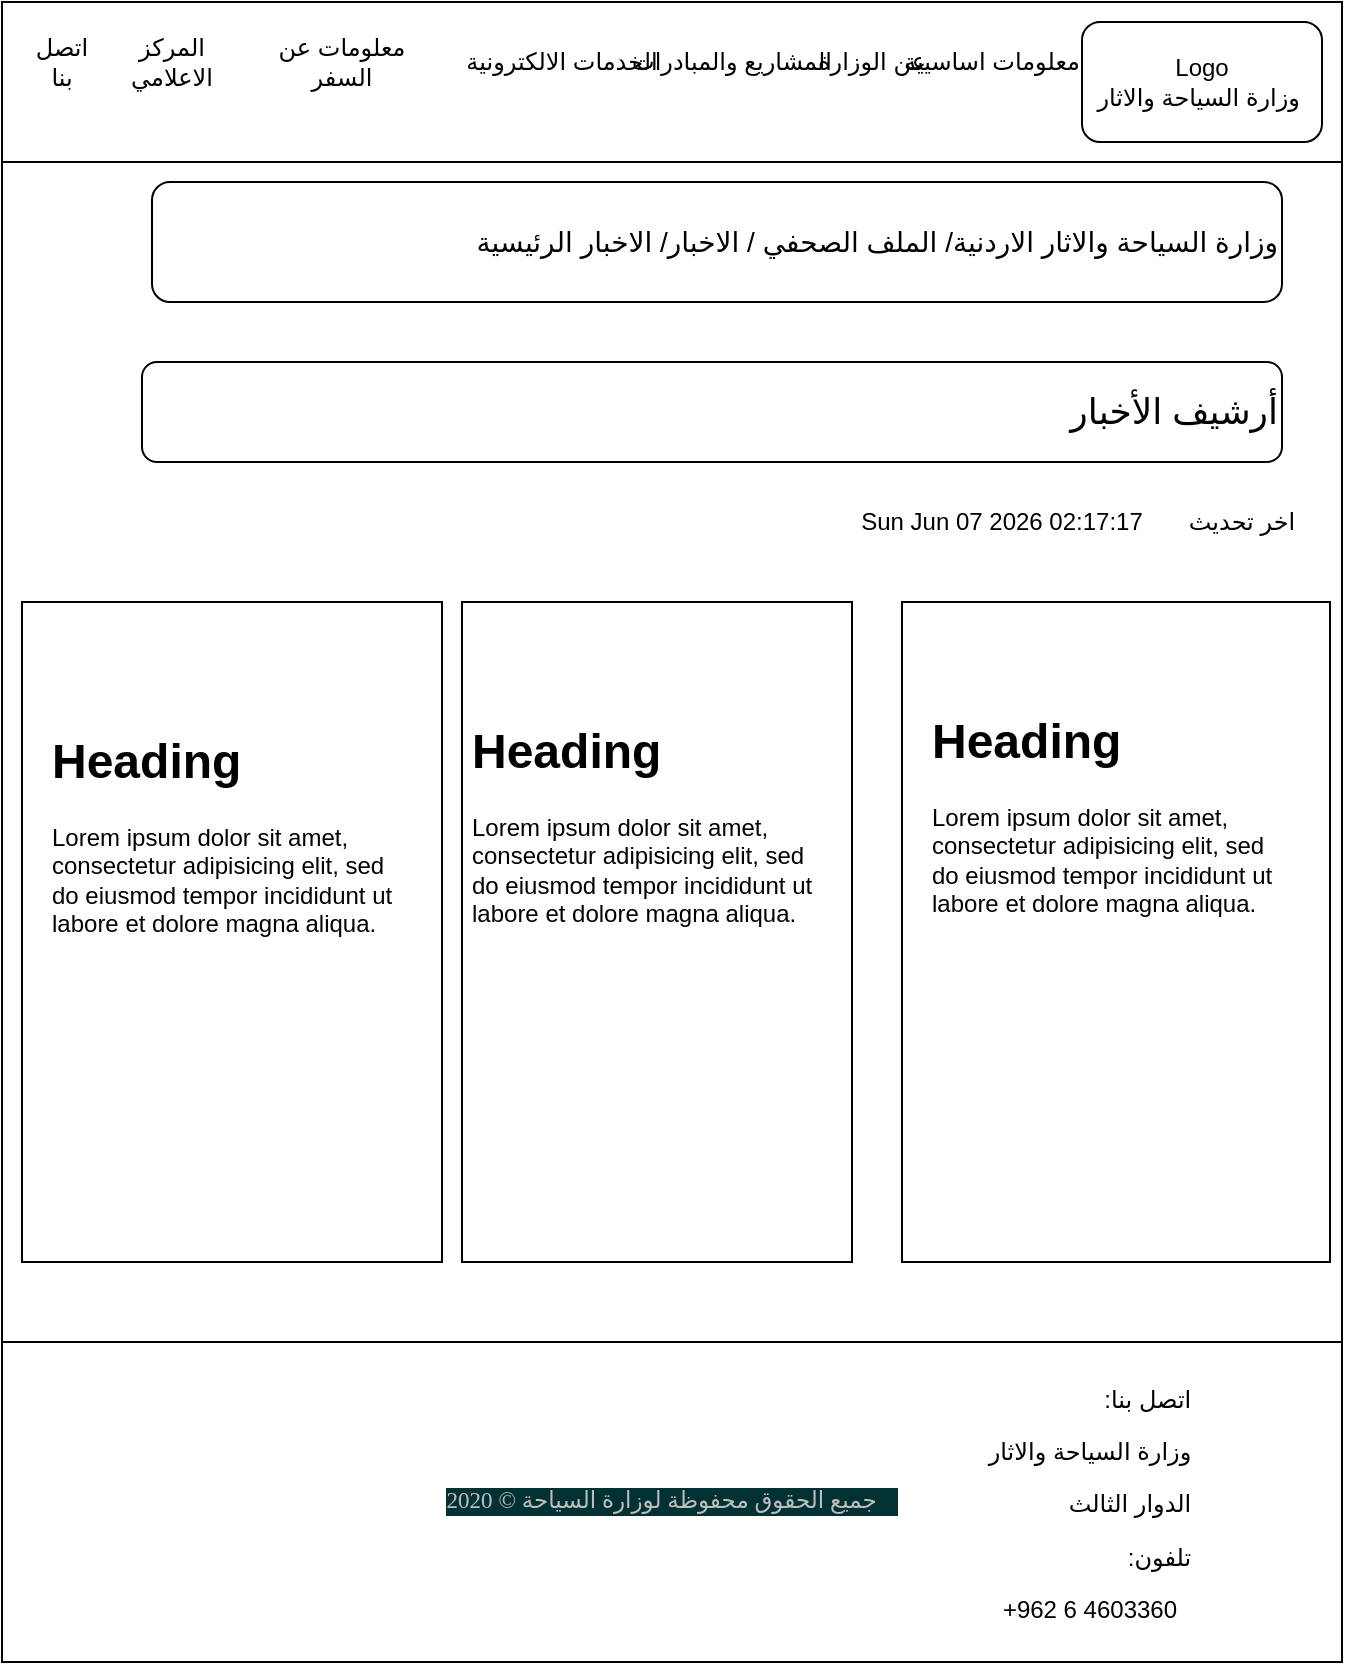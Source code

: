 <mxfile version="13.6.4" type="device"><diagram id="8Zy-i8Y0TltbEhobNB1k" name="Page-1"><mxGraphModel dx="1038" dy="1668" grid="1" gridSize="10" guides="1" tooltips="1" connect="1" arrows="1" fold="1" page="1" pageScale="1" pageWidth="827" pageHeight="1169" math="0" shadow="0"><root><mxCell id="0"/><mxCell id="1" parent="0"/><mxCell id="fqaw4VsMs6HN2wwD9Gy8-1" value="" style="rounded=0;whiteSpace=wrap;html=1;fontStyle=1" parent="1" vertex="1"><mxGeometry x="60" y="-150" width="670" height="830" as="geometry"/></mxCell><mxCell id="fqaw4VsMs6HN2wwD9Gy8-2" value="" style="rounded=0;whiteSpace=wrap;html=1;" parent="1" vertex="1"><mxGeometry x="60" y="-150" width="670" height="80" as="geometry"/></mxCell><mxCell id="fqaw4VsMs6HN2wwD9Gy8-6" value="Logo&lt;br&gt;وزارة السياحة والاثار&amp;nbsp;" style="rounded=1;whiteSpace=wrap;html=1;" parent="1" vertex="1"><mxGeometry x="600" y="-140" width="120" height="60" as="geometry"/></mxCell><mxCell id="fqaw4VsMs6HN2wwD9Gy8-7" value="&lt;div class=&quot;sct-copyright&quot; style=&quot;box-sizing: border-box ; color: rgb(189 , 190 , 192) ; float: right ; padding-left: 0px ; padding-right: 0.9em ; font-family: &amp;#34;newfont&amp;#34; ; font-size: 11.52px ; text-align: left ; background-color: rgb(1 , 49 , 51)&quot;&gt;جميع الحقوق محفوظة لوزارة السياحة ©&amp;nbsp;2020&lt;/div&gt;&lt;div&gt;&lt;br&gt;&lt;/div&gt;" style="rounded=0;whiteSpace=wrap;html=1;" parent="1" vertex="1"><mxGeometry x="60" y="520" width="670" height="160" as="geometry"/></mxCell><mxCell id="fqaw4VsMs6HN2wwD9Gy8-8" value="&lt;p class=&quot;MsoNormal&quot; align=&quot;right&quot; style=&quot;text-align: right&quot;&gt;&lt;span lang=&quot;AR-SA&quot; dir=&quot;RTL&quot; style=&quot;font-family: &amp;#34;arial&amp;#34; , sans-serif&quot;&gt;&lt;span style=&quot;background-color: rgb(255 , 255 , 255)&quot;&gt;اتصل بنا:&lt;/span&gt;&lt;span style=&quot;background-color: yellow&quot;&gt;&lt;/span&gt;&lt;/span&gt;&lt;/p&gt;&lt;p class=&quot;MsoNormal&quot; align=&quot;right&quot; style=&quot;text-align: right&quot;&gt;&lt;span lang=&quot;AR-SA&quot; dir=&quot;RTL&quot; style=&quot;font-family: &amp;#34;arial&amp;#34; , sans-serif&quot;&gt;&lt;span style=&quot;background-color: rgb(255 , 255 , 255)&quot;&gt;وزارة السياحة والاثار&lt;/span&gt;&lt;/span&gt;&lt;/p&gt;&lt;p class=&quot;MsoNormal&quot; align=&quot;right&quot; style=&quot;text-align: right&quot;&gt;&lt;span lang=&quot;AR-SA&quot; dir=&quot;RTL&quot; style=&quot;font-family: &amp;#34;arial&amp;#34; , sans-serif&quot;&gt;&lt;span style=&quot;background-color: rgb(255 , 255 , 255)&quot;&gt;الدوار الثالث&amp;nbsp;&lt;/span&gt;&lt;/span&gt;&lt;/p&gt;&lt;p class=&quot;MsoNormal&quot; align=&quot;right&quot; style=&quot;text-align: right&quot;&gt;&lt;span lang=&quot;AR-SA&quot; dir=&quot;RTL&quot; style=&quot;font-family: &amp;#34;arial&amp;#34; , sans-serif&quot;&gt;&lt;span style=&quot;background-color: rgb(255 , 255 , 255)&quot;&gt;تلفون:&lt;/span&gt;&lt;/span&gt;&lt;/p&gt;&lt;span style=&quot;line-height: 107% ; font-family: &amp;#34;arial&amp;#34; , sans-serif&quot;&gt;&lt;font style=&quot;font-size: 12px&quot;&gt;+962 6 4603360&lt;/font&gt;&lt;/span&gt;" style="text;html=1;strokeColor=none;fillColor=none;align=center;verticalAlign=middle;whiteSpace=wrap;rounded=0;" parent="1" vertex="1"><mxGeometry x="524" y="530" width="160" height="130" as="geometry"/></mxCell><mxCell id="fqaw4VsMs6HN2wwD9Gy8-9" value="&lt;font style=&quot;font-size: 14px&quot;&gt;وزارة السياحة والاثار الاردنية/ الملف الصحفي / الاخبار/ الاخبار الرئيسية&lt;/font&gt;" style="rounded=1;whiteSpace=wrap;html=1;align=right;" parent="1" vertex="1"><mxGeometry x="135" y="-60" width="565" height="60" as="geometry"/></mxCell><mxCell id="fqaw4VsMs6HN2wwD9Gy8-10" value="&lt;font style=&quot;font-size: 18px&quot;&gt;أرشيف الأخبار&lt;/font&gt;" style="rounded=1;whiteSpace=wrap;html=1;align=right;" parent="1" vertex="1"><mxGeometry x="130" y="30" width="570" height="50" as="geometry"/></mxCell><mxCell id="fqaw4VsMs6HN2wwD9Gy8-16" value="اخر تحديث" style="text;html=1;strokeColor=none;fillColor=none;align=center;verticalAlign=middle;whiteSpace=wrap;rounded=0;" parent="1" vertex="1"><mxGeometry x="650" y="100" width="60" height="20" as="geometry"/></mxCell><UserObject label="%date{ddd mmm dd yyyy HH:MM:ss}%" placeholders="1" id="fqaw4VsMs6HN2wwD9Gy8-17"><mxCell style="text;html=1;strokeColor=none;fillColor=none;align=center;verticalAlign=middle;whiteSpace=wrap;overflow=hidden;" parent="1" vertex="1"><mxGeometry x="480" y="100" width="160" height="20" as="geometry"/></mxCell></UserObject><mxCell id="58BjqDVpu4oI4trW-cHq-2" value="معلومات اساسيية" style="text;html=1;strokeColor=none;fillColor=none;align=center;verticalAlign=middle;whiteSpace=wrap;rounded=0;" vertex="1" parent="1"><mxGeometry x="510" y="-130" width="90" height="20" as="geometry"/></mxCell><mxCell id="58BjqDVpu4oI4trW-cHq-3" value="عن الوزارة" style="text;html=1;strokeColor=none;fillColor=none;align=center;verticalAlign=middle;whiteSpace=wrap;rounded=0;" vertex="1" parent="1"><mxGeometry x="460" y="-130" width="70" height="20" as="geometry"/></mxCell><mxCell id="58BjqDVpu4oI4trW-cHq-4" value="المشاريع والمبادرات" style="text;html=1;strokeColor=none;fillColor=none;align=center;verticalAlign=middle;whiteSpace=wrap;rounded=0;" vertex="1" parent="1"><mxGeometry x="370" y="-130" width="110" height="20" as="geometry"/></mxCell><mxCell id="58BjqDVpu4oI4trW-cHq-5" value="الخدمات الالكترونية" style="text;html=1;strokeColor=none;fillColor=none;align=center;verticalAlign=middle;whiteSpace=wrap;rounded=0;" vertex="1" parent="1"><mxGeometry x="280" y="-130" width="120" height="20" as="geometry"/></mxCell><mxCell id="58BjqDVpu4oI4trW-cHq-6" value="معلومات عن السفر" style="text;html=1;strokeColor=none;fillColor=none;align=center;verticalAlign=middle;whiteSpace=wrap;rounded=0;" vertex="1" parent="1"><mxGeometry x="190" y="-130" width="80" height="20" as="geometry"/></mxCell><mxCell id="58BjqDVpu4oI4trW-cHq-7" value="المركز الاعلامي" style="text;html=1;strokeColor=none;fillColor=none;align=center;verticalAlign=middle;whiteSpace=wrap;rounded=0;" vertex="1" parent="1"><mxGeometry x="110" y="-130" width="70" height="20" as="geometry"/></mxCell><mxCell id="58BjqDVpu4oI4trW-cHq-8" value="اتصل بنا" style="text;html=1;strokeColor=none;fillColor=none;align=center;verticalAlign=middle;whiteSpace=wrap;rounded=0;" vertex="1" parent="1"><mxGeometry x="70" y="-130" width="40" height="20" as="geometry"/></mxCell><mxCell id="58BjqDVpu4oI4trW-cHq-12" value="" style="rounded=0;whiteSpace=wrap;html=1;" vertex="1" parent="1"><mxGeometry x="510" y="150" width="214" height="330" as="geometry"/></mxCell><mxCell id="58BjqDVpu4oI4trW-cHq-13" value="&lt;h1&gt;Heading&lt;/h1&gt;&lt;p&gt;Lorem ipsum dolor sit amet, consectetur adipisicing elit, sed do eiusmod tempor incididunt ut labore et dolore magna aliqua.&lt;/p&gt;" style="text;html=1;strokeColor=none;fillColor=none;spacing=5;spacingTop=-20;whiteSpace=wrap;overflow=hidden;rounded=0;" vertex="1" parent="1"><mxGeometry x="520" y="200" width="190" height="180" as="geometry"/></mxCell><mxCell id="58BjqDVpu4oI4trW-cHq-14" value="" style="rounded=0;whiteSpace=wrap;html=1;" vertex="1" parent="1"><mxGeometry x="290" y="150" width="195" height="330" as="geometry"/></mxCell><mxCell id="58BjqDVpu4oI4trW-cHq-15" value="&lt;h1&gt;Heading&lt;/h1&gt;&lt;p&gt;Lorem ipsum dolor sit amet, consectetur adipisicing elit, sed do eiusmod tempor incididunt ut labore et dolore magna aliqua.&lt;/p&gt;" style="text;html=1;strokeColor=none;fillColor=none;spacing=5;spacingTop=-20;whiteSpace=wrap;overflow=hidden;rounded=0;" vertex="1" parent="1"><mxGeometry x="290" y="205" width="190" height="120" as="geometry"/></mxCell><mxCell id="58BjqDVpu4oI4trW-cHq-16" value="" style="rounded=0;whiteSpace=wrap;html=1;" vertex="1" parent="1"><mxGeometry x="70" y="150" width="210" height="330" as="geometry"/></mxCell><mxCell id="58BjqDVpu4oI4trW-cHq-17" value="&lt;h1&gt;Heading&lt;/h1&gt;&lt;p&gt;Lorem ipsum dolor sit amet, consectetur adipisicing elit, sed do eiusmod tempor incididunt ut labore et dolore magna aliqua.&lt;/p&gt;" style="text;html=1;strokeColor=none;fillColor=none;spacing=5;spacingTop=-20;whiteSpace=wrap;overflow=hidden;rounded=0;" vertex="1" parent="1"><mxGeometry x="80" y="210" width="190" height="180" as="geometry"/></mxCell></root></mxGraphModel></diagram></mxfile>